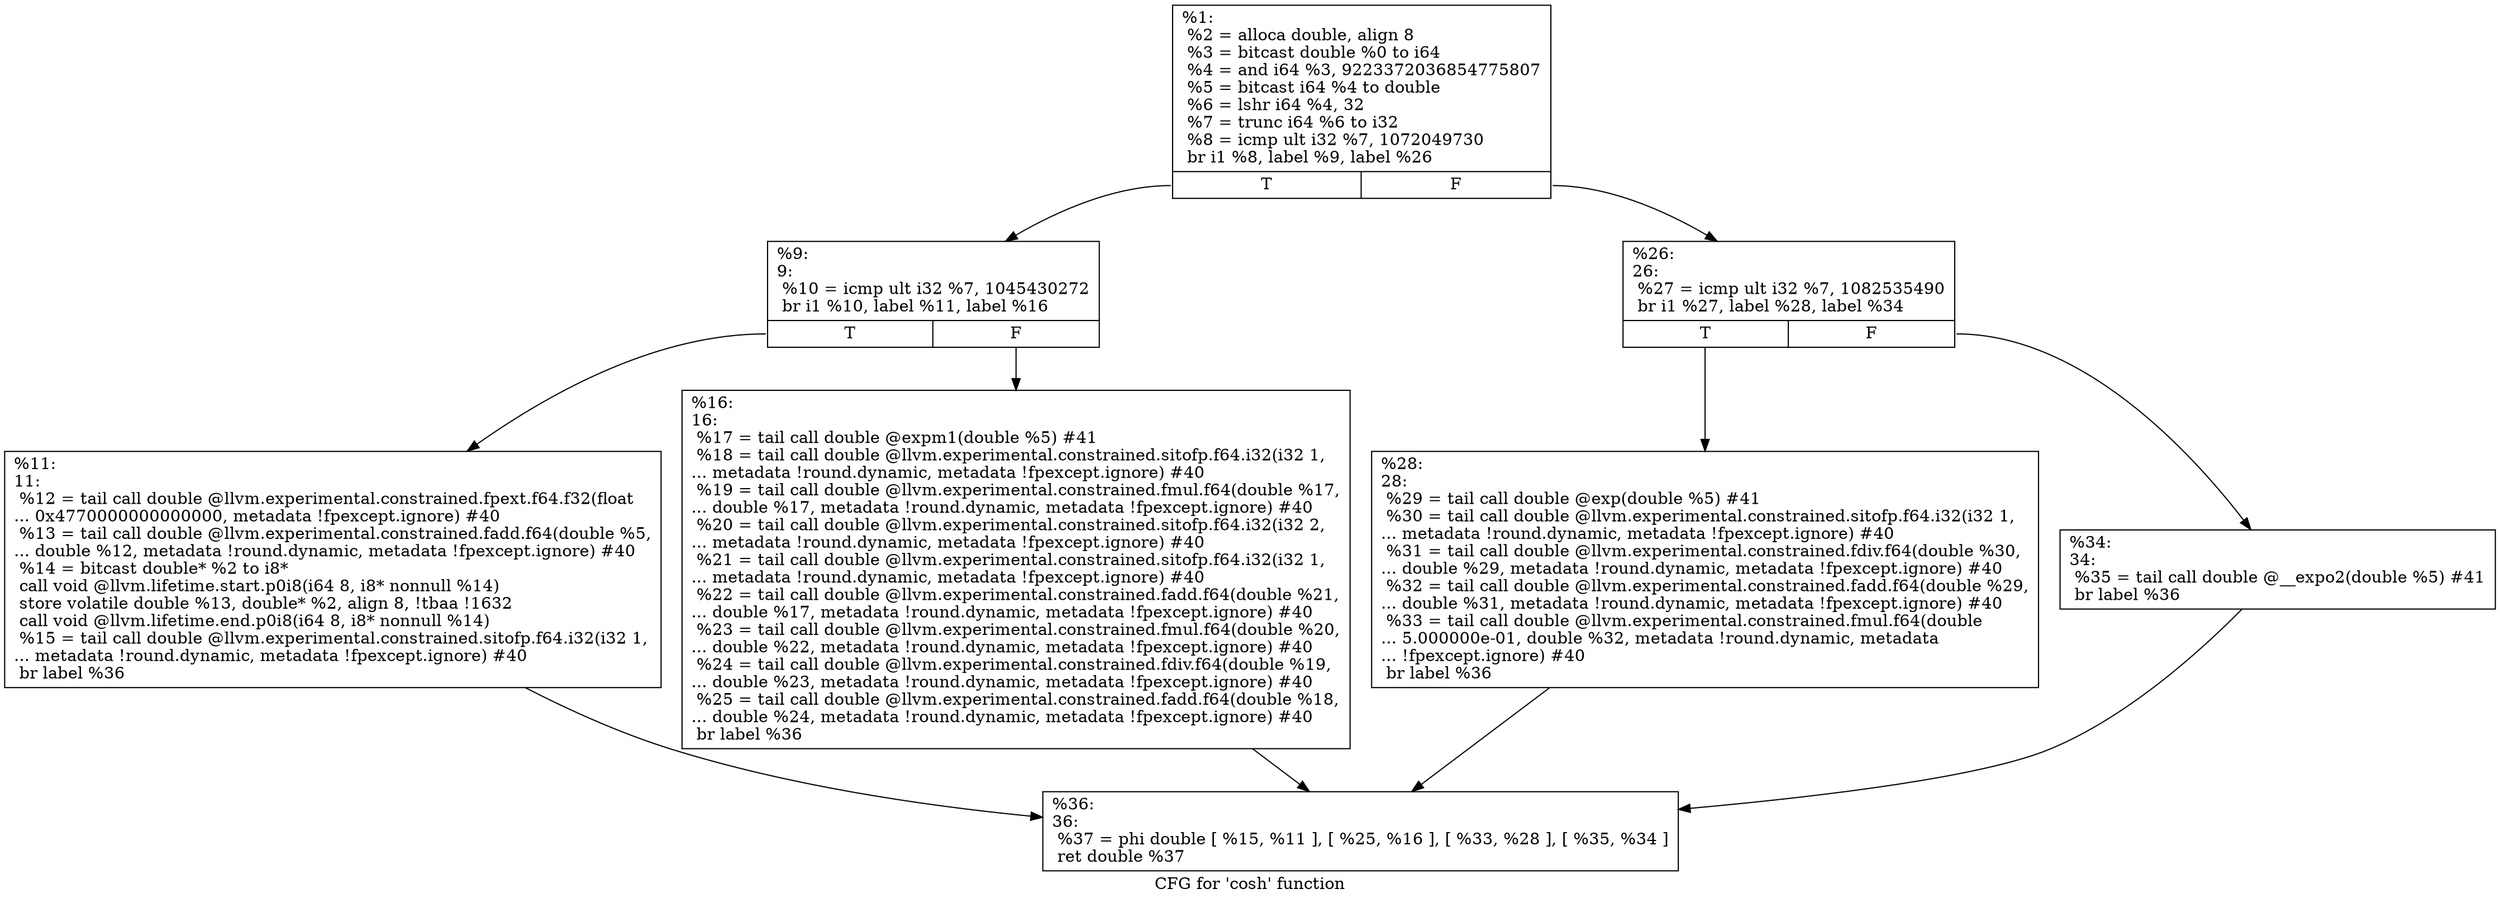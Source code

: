 digraph "CFG for 'cosh' function" {
	label="CFG for 'cosh' function";

	Node0x16f5b50 [shape=record,label="{%1:\l  %2 = alloca double, align 8\l  %3 = bitcast double %0 to i64\l  %4 = and i64 %3, 9223372036854775807\l  %5 = bitcast i64 %4 to double\l  %6 = lshr i64 %4, 32\l  %7 = trunc i64 %6 to i32\l  %8 = icmp ult i32 %7, 1072049730\l  br i1 %8, label %9, label %26\l|{<s0>T|<s1>F}}"];
	Node0x16f5b50:s0 -> Node0x16f5ba0;
	Node0x16f5b50:s1 -> Node0x16f5c90;
	Node0x16f5ba0 [shape=record,label="{%9:\l9:                                                \l  %10 = icmp ult i32 %7, 1045430272\l  br i1 %10, label %11, label %16\l|{<s0>T|<s1>F}}"];
	Node0x16f5ba0:s0 -> Node0x16f5bf0;
	Node0x16f5ba0:s1 -> Node0x16f5c40;
	Node0x16f5bf0 [shape=record,label="{%11:\l11:                                               \l  %12 = tail call double @llvm.experimental.constrained.fpext.f64.f32(float\l... 0x4770000000000000, metadata !fpexcept.ignore) #40\l  %13 = tail call double @llvm.experimental.constrained.fadd.f64(double %5,\l... double %12, metadata !round.dynamic, metadata !fpexcept.ignore) #40\l  %14 = bitcast double* %2 to i8*\l  call void @llvm.lifetime.start.p0i8(i64 8, i8* nonnull %14)\l  store volatile double %13, double* %2, align 8, !tbaa !1632\l  call void @llvm.lifetime.end.p0i8(i64 8, i8* nonnull %14)\l  %15 = tail call double @llvm.experimental.constrained.sitofp.f64.i32(i32 1,\l... metadata !round.dynamic, metadata !fpexcept.ignore) #40\l  br label %36\l}"];
	Node0x16f5bf0 -> Node0x16f5d80;
	Node0x16f5c40 [shape=record,label="{%16:\l16:                                               \l  %17 = tail call double @expm1(double %5) #41\l  %18 = tail call double @llvm.experimental.constrained.sitofp.f64.i32(i32 1,\l... metadata !round.dynamic, metadata !fpexcept.ignore) #40\l  %19 = tail call double @llvm.experimental.constrained.fmul.f64(double %17,\l... double %17, metadata !round.dynamic, metadata !fpexcept.ignore) #40\l  %20 = tail call double @llvm.experimental.constrained.sitofp.f64.i32(i32 2,\l... metadata !round.dynamic, metadata !fpexcept.ignore) #40\l  %21 = tail call double @llvm.experimental.constrained.sitofp.f64.i32(i32 1,\l... metadata !round.dynamic, metadata !fpexcept.ignore) #40\l  %22 = tail call double @llvm.experimental.constrained.fadd.f64(double %21,\l... double %17, metadata !round.dynamic, metadata !fpexcept.ignore) #40\l  %23 = tail call double @llvm.experimental.constrained.fmul.f64(double %20,\l... double %22, metadata !round.dynamic, metadata !fpexcept.ignore) #40\l  %24 = tail call double @llvm.experimental.constrained.fdiv.f64(double %19,\l... double %23, metadata !round.dynamic, metadata !fpexcept.ignore) #40\l  %25 = tail call double @llvm.experimental.constrained.fadd.f64(double %18,\l... double %24, metadata !round.dynamic, metadata !fpexcept.ignore) #40\l  br label %36\l}"];
	Node0x16f5c40 -> Node0x16f5d80;
	Node0x16f5c90 [shape=record,label="{%26:\l26:                                               \l  %27 = icmp ult i32 %7, 1082535490\l  br i1 %27, label %28, label %34\l|{<s0>T|<s1>F}}"];
	Node0x16f5c90:s0 -> Node0x16f5ce0;
	Node0x16f5c90:s1 -> Node0x16f5d30;
	Node0x16f5ce0 [shape=record,label="{%28:\l28:                                               \l  %29 = tail call double @exp(double %5) #41\l  %30 = tail call double @llvm.experimental.constrained.sitofp.f64.i32(i32 1,\l... metadata !round.dynamic, metadata !fpexcept.ignore) #40\l  %31 = tail call double @llvm.experimental.constrained.fdiv.f64(double %30,\l... double %29, metadata !round.dynamic, metadata !fpexcept.ignore) #40\l  %32 = tail call double @llvm.experimental.constrained.fadd.f64(double %29,\l... double %31, metadata !round.dynamic, metadata !fpexcept.ignore) #40\l  %33 = tail call double @llvm.experimental.constrained.fmul.f64(double\l... 5.000000e-01, double %32, metadata !round.dynamic, metadata\l... !fpexcept.ignore) #40\l  br label %36\l}"];
	Node0x16f5ce0 -> Node0x16f5d80;
	Node0x16f5d30 [shape=record,label="{%34:\l34:                                               \l  %35 = tail call double @__expo2(double %5) #41\l  br label %36\l}"];
	Node0x16f5d30 -> Node0x16f5d80;
	Node0x16f5d80 [shape=record,label="{%36:\l36:                                               \l  %37 = phi double [ %15, %11 ], [ %25, %16 ], [ %33, %28 ], [ %35, %34 ]\l  ret double %37\l}"];
}
